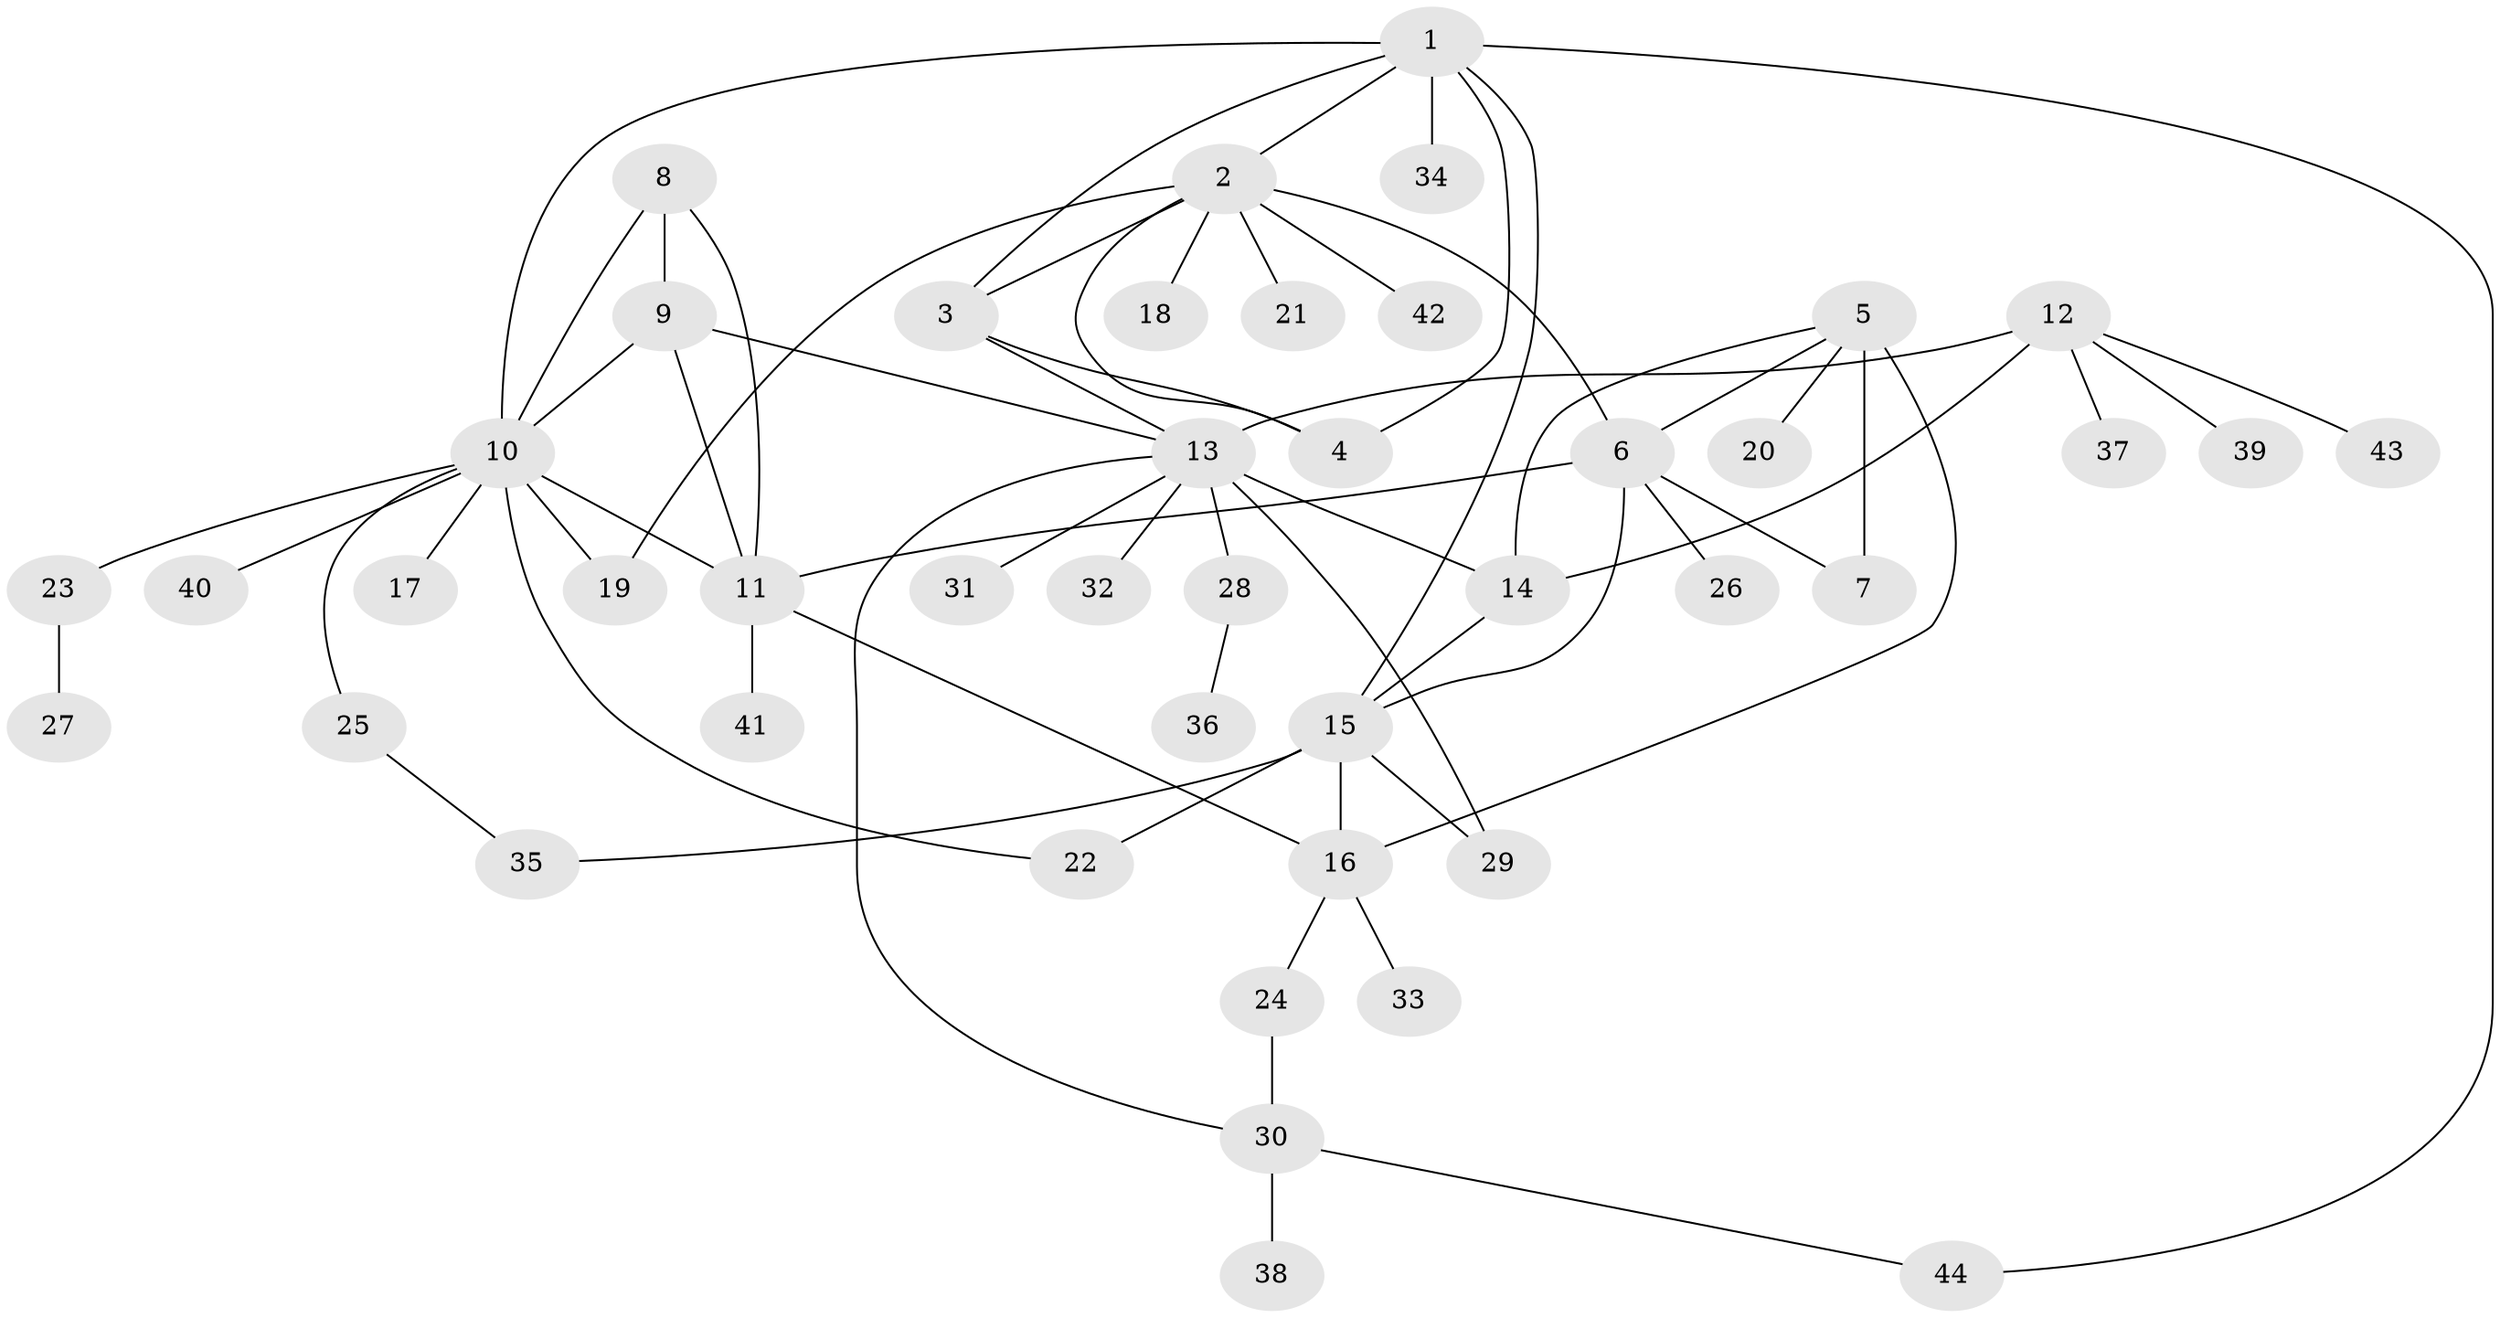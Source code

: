 // original degree distribution, {8: 0.022727272727272728, 9: 0.011363636363636364, 6: 0.045454545454545456, 3: 0.07954545454545454, 4: 0.03409090909090909, 12: 0.011363636363636364, 7: 0.045454545454545456, 5: 0.022727272727272728, 11: 0.011363636363636364, 10: 0.011363636363636364, 2: 0.17045454545454544, 1: 0.5340909090909091}
// Generated by graph-tools (version 1.1) at 2025/37/03/09/25 02:37:40]
// undirected, 44 vertices, 64 edges
graph export_dot {
graph [start="1"]
  node [color=gray90,style=filled];
  1;
  2;
  3;
  4;
  5;
  6;
  7;
  8;
  9;
  10;
  11;
  12;
  13;
  14;
  15;
  16;
  17;
  18;
  19;
  20;
  21;
  22;
  23;
  24;
  25;
  26;
  27;
  28;
  29;
  30;
  31;
  32;
  33;
  34;
  35;
  36;
  37;
  38;
  39;
  40;
  41;
  42;
  43;
  44;
  1 -- 2 [weight=1.0];
  1 -- 3 [weight=1.0];
  1 -- 4 [weight=1.0];
  1 -- 10 [weight=1.0];
  1 -- 15 [weight=1.0];
  1 -- 34 [weight=1.0];
  1 -- 44 [weight=1.0];
  2 -- 3 [weight=1.0];
  2 -- 4 [weight=1.0];
  2 -- 6 [weight=1.0];
  2 -- 18 [weight=1.0];
  2 -- 19 [weight=1.0];
  2 -- 21 [weight=1.0];
  2 -- 42 [weight=1.0];
  3 -- 4 [weight=2.0];
  3 -- 13 [weight=1.0];
  5 -- 6 [weight=2.0];
  5 -- 7 [weight=5.0];
  5 -- 14 [weight=1.0];
  5 -- 16 [weight=1.0];
  5 -- 20 [weight=1.0];
  6 -- 7 [weight=1.0];
  6 -- 11 [weight=1.0];
  6 -- 15 [weight=1.0];
  6 -- 26 [weight=5.0];
  8 -- 9 [weight=1.0];
  8 -- 10 [weight=1.0];
  8 -- 11 [weight=1.0];
  9 -- 10 [weight=1.0];
  9 -- 11 [weight=1.0];
  9 -- 13 [weight=1.0];
  10 -- 11 [weight=1.0];
  10 -- 17 [weight=1.0];
  10 -- 19 [weight=1.0];
  10 -- 22 [weight=1.0];
  10 -- 23 [weight=1.0];
  10 -- 25 [weight=1.0];
  10 -- 40 [weight=1.0];
  11 -- 16 [weight=1.0];
  11 -- 41 [weight=1.0];
  12 -- 13 [weight=2.0];
  12 -- 14 [weight=1.0];
  12 -- 37 [weight=1.0];
  12 -- 39 [weight=1.0];
  12 -- 43 [weight=1.0];
  13 -- 14 [weight=6.0];
  13 -- 28 [weight=1.0];
  13 -- 29 [weight=1.0];
  13 -- 30 [weight=1.0];
  13 -- 31 [weight=1.0];
  13 -- 32 [weight=1.0];
  14 -- 15 [weight=1.0];
  15 -- 16 [weight=3.0];
  15 -- 22 [weight=1.0];
  15 -- 29 [weight=1.0];
  15 -- 35 [weight=1.0];
  16 -- 24 [weight=1.0];
  16 -- 33 [weight=1.0];
  23 -- 27 [weight=1.0];
  24 -- 30 [weight=1.0];
  25 -- 35 [weight=1.0];
  28 -- 36 [weight=1.0];
  30 -- 38 [weight=1.0];
  30 -- 44 [weight=1.0];
}
